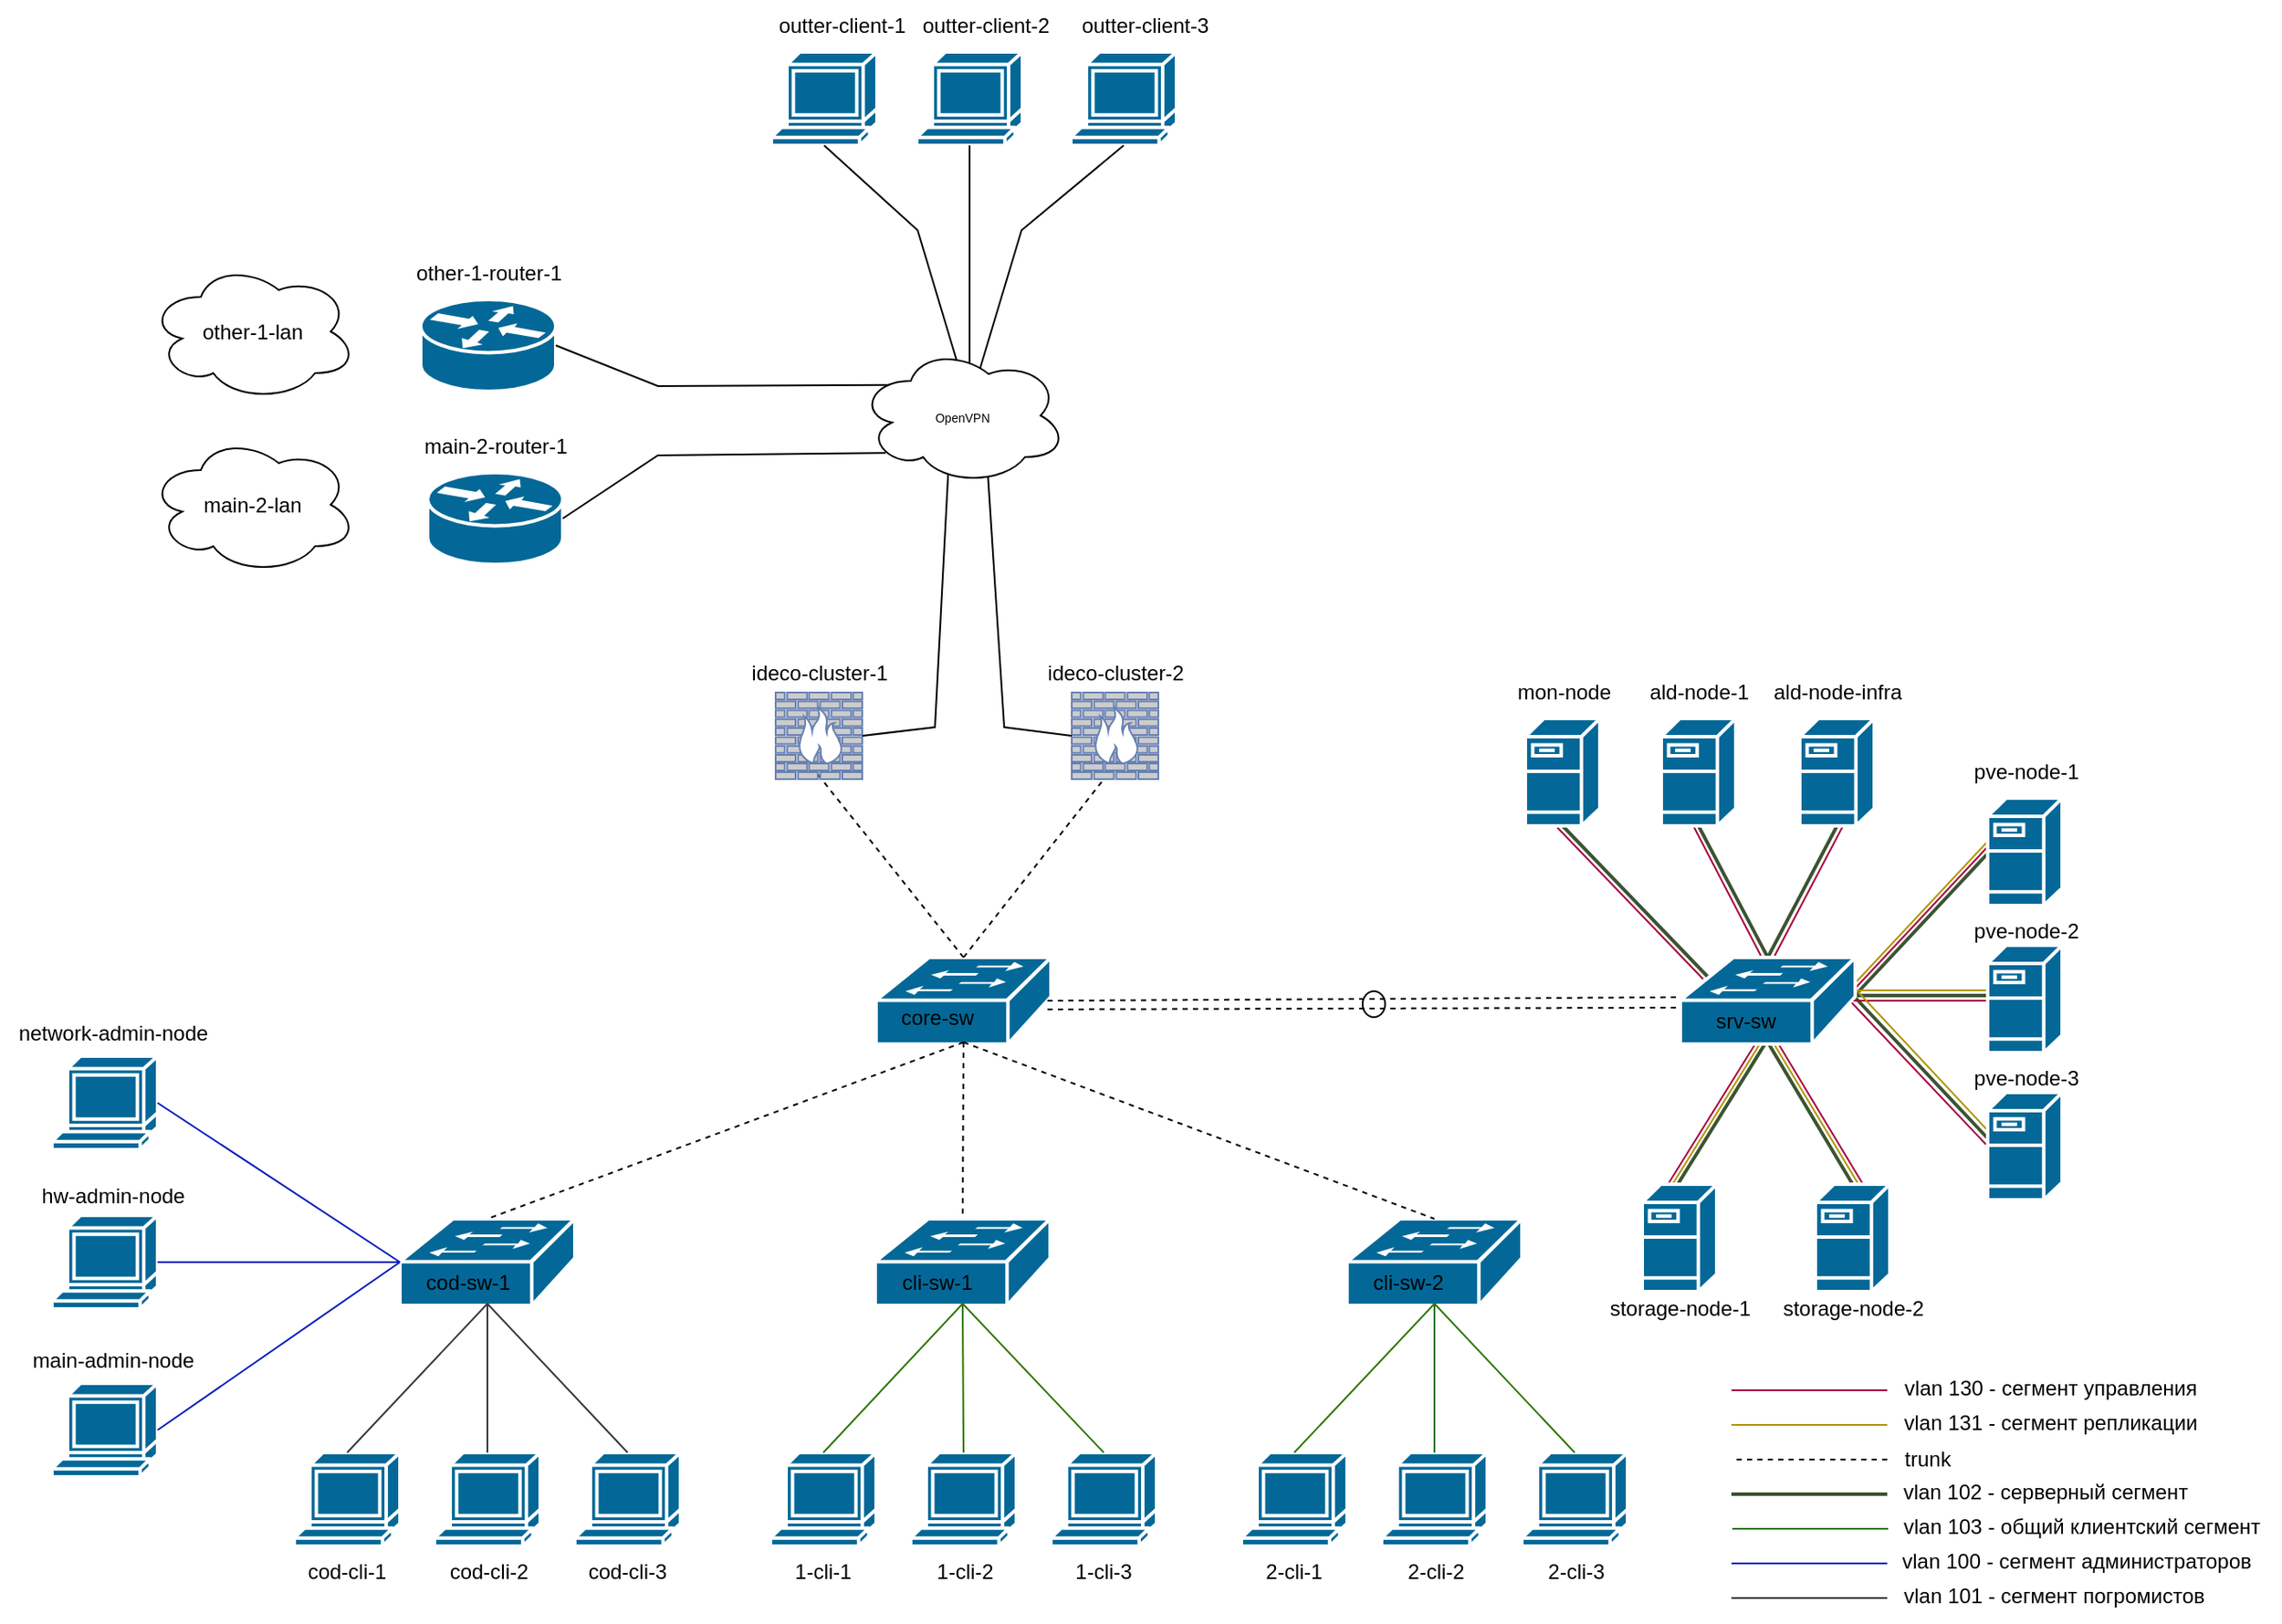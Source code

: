 <mxfile version="24.0.4" type="device">
  <diagram name="Страница — 1" id="Vp5nl0iZiVfFydLQLRMC">
    <mxGraphModel dx="2683" dy="1166" grid="1" gridSize="10" guides="1" tooltips="1" connect="1" arrows="1" fold="1" page="1" pageScale="1" pageWidth="827" pageHeight="1169" math="0" shadow="0">
      <root>
        <mxCell id="0" />
        <mxCell id="1" parent="0" />
        <mxCell id="9QaCa96sRWtHc6JSc8Kn-50" value="" style="endArrow=none;html=1;rounded=0;entryX=0.5;entryY=1;entryDx=0;entryDy=0;entryPerimeter=0;exitX=0.16;exitY=0.23;exitDx=0;exitDy=0;exitPerimeter=0;fillColor=#d80073;strokeColor=#A50040;" edge="1" parent="1">
          <mxGeometry width="50" height="50" relative="1" as="geometry">
            <mxPoint x="753.66" y="1025.5" as="sourcePoint" />
            <mxPoint x="669.5" y="938.0" as="targetPoint" />
          </mxGeometry>
        </mxCell>
        <mxCell id="9QaCa96sRWtHc6JSc8Kn-49" value="" style="endArrow=none;html=1;rounded=0;exitX=0.5;exitY=1;exitDx=0;exitDy=0;exitPerimeter=0;fillColor=#6d8764;strokeColor=#3A5431;strokeWidth=2;entryX=0.16;entryY=0.23;entryDx=0;entryDy=0;entryPerimeter=0;" edge="1" parent="1" source="9QaCa96sRWtHc6JSc8Kn-48" target="muuk2Ey48-B4BVq4eK8P-11">
          <mxGeometry width="50" height="50" relative="1" as="geometry">
            <mxPoint x="700.5" y="950.0" as="sourcePoint" />
            <mxPoint x="740" y="990" as="targetPoint" />
            <Array as="points" />
          </mxGeometry>
        </mxCell>
        <mxCell id="9QaCa96sRWtHc6JSc8Kn-5" value="" style="endArrow=none;html=1;rounded=0;exitX=0;exitY=0.5;exitDx=0;exitDy=0;exitPerimeter=0;fillColor=#e3c800;strokeColor=#B09500;entryX=0.98;entryY=0.5;entryDx=0;entryDy=0;entryPerimeter=0;" edge="1" parent="1">
          <mxGeometry width="50" height="50" relative="1" as="geometry">
            <mxPoint x="918" y="946" as="sourcePoint" />
            <mxPoint x="838.48" y="1031" as="targetPoint" />
          </mxGeometry>
        </mxCell>
        <mxCell id="muuk2Ey48-B4BVq4eK8P-83" value="" style="endArrow=none;html=1;rounded=0;entryX=0.5;entryY=0.98;entryDx=0;entryDy=0;entryPerimeter=0;exitX=0.5;exitY=0;exitDx=0;exitDy=0;exitPerimeter=0;fillColor=#e3c800;strokeColor=#B09500;" parent="1" edge="1">
          <mxGeometry width="50" height="50" relative="1" as="geometry">
            <mxPoint x="736" y="1144" as="sourcePoint" />
            <mxPoint x="787" y="1062" as="targetPoint" />
          </mxGeometry>
        </mxCell>
        <mxCell id="hAfyrsxasU9BH3moIb1E-1" value="" style="endArrow=none;html=1;rounded=0;entryX=0.5;entryY=0.98;entryDx=0;entryDy=0;entryPerimeter=0;exitX=0.5;exitY=0;exitDx=0;exitDy=0;exitPerimeter=0;fillColor=#d80073;strokeColor=#A50040;" parent="1" edge="1">
          <mxGeometry width="50" height="50" relative="1" as="geometry">
            <mxPoint x="734" y="1143" as="sourcePoint" />
            <mxPoint x="785" y="1061" as="targetPoint" />
          </mxGeometry>
        </mxCell>
        <mxCell id="hAfyrsxasU9BH3moIb1E-2" value="" style="endArrow=none;html=1;rounded=0;entryX=0.5;entryY=0.98;entryDx=0;entryDy=0;entryPerimeter=0;exitX=0.5;exitY=0;exitDx=0;exitDy=0;exitPerimeter=0;fillColor=#e3c800;strokeColor=#B09500;" parent="1" edge="1">
          <mxGeometry width="50" height="50" relative="1" as="geometry">
            <mxPoint x="844" y="1145" as="sourcePoint" />
            <mxPoint x="794" y="1062" as="targetPoint" />
          </mxGeometry>
        </mxCell>
        <mxCell id="hAfyrsxasU9BH3moIb1E-3" value="" style="endArrow=none;html=1;rounded=0;entryX=0.5;entryY=0.98;entryDx=0;entryDy=0;entryPerimeter=0;exitX=0.5;exitY=0;exitDx=0;exitDy=0;exitPerimeter=0;fillColor=#d80073;strokeColor=#A50040;" parent="1" edge="1">
          <mxGeometry width="50" height="50" relative="1" as="geometry">
            <mxPoint x="846" y="1144" as="sourcePoint" />
            <mxPoint x="796" y="1061" as="targetPoint" />
          </mxGeometry>
        </mxCell>
        <mxCell id="9QaCa96sRWtHc6JSc8Kn-2" value="" style="endArrow=none;html=1;rounded=0;entryX=0.5;entryY=0.98;entryDx=0;entryDy=0;entryPerimeter=0;exitX=0.5;exitY=0;exitDx=0;exitDy=0;exitPerimeter=0;fillColor=#6d8764;strokeColor=#3A5431;strokeWidth=2;" edge="1" parent="1" source="muuk2Ey48-B4BVq4eK8P-19" target="muuk2Ey48-B4BVq4eK8P-11">
          <mxGeometry width="50" height="50" relative="1" as="geometry">
            <mxPoint x="854" y="1165.5" as="sourcePoint" />
            <mxPoint x="773.98" y="1080.5" as="targetPoint" />
          </mxGeometry>
        </mxCell>
        <mxCell id="9QaCa96sRWtHc6JSc8Kn-1" value="" style="endArrow=none;html=1;rounded=0;entryX=0.5;entryY=0;entryDx=0;entryDy=0;entryPerimeter=0;fillColor=#6d8764;strokeColor=#3A5431;strokeWidth=2;exitX=0.5;exitY=0.98;exitDx=0;exitDy=0;exitPerimeter=0;" edge="1" parent="1">
          <mxGeometry width="50" height="50" relative="1" as="geometry">
            <mxPoint x="790" y="1062" as="sourcePoint" />
            <mxPoint x="739" y="1144" as="targetPoint" />
          </mxGeometry>
        </mxCell>
        <mxCell id="hAfyrsxasU9BH3moIb1E-39" value="" style="ellipse;whiteSpace=wrap;html=1;" parent="1" vertex="1">
          <mxGeometry x="557" y="1032.5" width="13" height="15" as="geometry" />
        </mxCell>
        <mxCell id="muuk2Ey48-B4BVq4eK8P-5" value="" style="shape=mxgraph.cisco.switches.workgroup_switch;sketch=0;html=1;pointerEvents=1;dashed=0;fillColor=#036897;strokeColor=#ffffff;strokeWidth=2;verticalLabelPosition=bottom;verticalAlign=top;align=center;outlineConnect=0;" parent="1" vertex="1">
          <mxGeometry x="548" y="1164" width="101" height="50" as="geometry" />
        </mxCell>
        <mxCell id="muuk2Ey48-B4BVq4eK8P-16" value="pve-node-1" style="text;html=1;align=center;verticalAlign=middle;resizable=0;points=[];autosize=1;strokeColor=none;fillColor=none;" parent="1" vertex="1">
          <mxGeometry x="899.5" y="891" width="80" height="30" as="geometry" />
        </mxCell>
        <mxCell id="muuk2Ey48-B4BVq4eK8P-17" value="pve-node-2" style="text;html=1;align=center;verticalAlign=middle;resizable=0;points=[];autosize=1;strokeColor=none;fillColor=none;" parent="1" vertex="1">
          <mxGeometry x="899.5" y="983" width="80" height="30" as="geometry" />
        </mxCell>
        <mxCell id="muuk2Ey48-B4BVq4eK8P-18" value="pve-node-3" style="text;html=1;align=center;verticalAlign=middle;resizable=0;points=[];autosize=1;strokeColor=none;fillColor=none;" parent="1" vertex="1">
          <mxGeometry x="899.5" y="1068" width="80" height="30" as="geometry" />
        </mxCell>
        <mxCell id="muuk2Ey48-B4BVq4eK8P-19" value="" style="shape=mxgraph.cisco.servers.fileserver;sketch=0;html=1;pointerEvents=1;dashed=0;fillColor=#036897;strokeColor=#ffffff;strokeWidth=2;verticalLabelPosition=bottom;verticalAlign=top;align=center;outlineConnect=0;" parent="1" vertex="1">
          <mxGeometry x="818.5" y="1144" width="43" height="62" as="geometry" />
        </mxCell>
        <mxCell id="muuk2Ey48-B4BVq4eK8P-20" value="storage-node-2" style="text;html=1;align=center;verticalAlign=middle;resizable=0;points=[];autosize=1;strokeColor=none;fillColor=none;" parent="1" vertex="1">
          <mxGeometry x="790" y="1201" width="100" height="30" as="geometry" />
        </mxCell>
        <mxCell id="muuk2Ey48-B4BVq4eK8P-21" value="" style="shape=mxgraph.cisco.servers.fileserver;sketch=0;html=1;pointerEvents=1;dashed=0;fillColor=#036897;strokeColor=#ffffff;strokeWidth=2;verticalLabelPosition=bottom;verticalAlign=top;align=center;outlineConnect=0;" parent="1" vertex="1">
          <mxGeometry x="718.5" y="1144" width="43" height="62" as="geometry" />
        </mxCell>
        <mxCell id="muuk2Ey48-B4BVq4eK8P-22" value="storage-node-1" style="text;html=1;align=center;verticalAlign=middle;resizable=0;points=[];autosize=1;strokeColor=none;fillColor=none;" parent="1" vertex="1">
          <mxGeometry x="690" y="1201" width="100" height="30" as="geometry" />
        </mxCell>
        <mxCell id="muuk2Ey48-B4BVq4eK8P-23" value="" style="shape=mxgraph.cisco.computers_and_peripherals.terminal;sketch=0;html=1;pointerEvents=1;dashed=0;fillColor=#036897;strokeColor=#ffffff;strokeWidth=2;verticalLabelPosition=bottom;verticalAlign=top;align=center;outlineConnect=0;" parent="1" vertex="1">
          <mxGeometry x="487" y="1299" width="61" height="54" as="geometry" />
        </mxCell>
        <mxCell id="muuk2Ey48-B4BVq4eK8P-24" value="" style="shape=mxgraph.cisco.computers_and_peripherals.terminal;sketch=0;html=1;pointerEvents=1;dashed=0;fillColor=#036897;strokeColor=#ffffff;strokeWidth=2;verticalLabelPosition=bottom;verticalAlign=top;align=center;outlineConnect=0;" parent="1" vertex="1">
          <mxGeometry x="568" y="1299" width="61" height="54" as="geometry" />
        </mxCell>
        <mxCell id="muuk2Ey48-B4BVq4eK8P-25" value="" style="shape=mxgraph.cisco.computers_and_peripherals.terminal;sketch=0;html=1;pointerEvents=1;dashed=0;fillColor=#036897;strokeColor=#ffffff;strokeWidth=2;verticalLabelPosition=bottom;verticalAlign=top;align=center;outlineConnect=0;" parent="1" vertex="1">
          <mxGeometry x="649" y="1299" width="61" height="54" as="geometry" />
        </mxCell>
        <mxCell id="muuk2Ey48-B4BVq4eK8P-29" value="" style="shape=mxgraph.cisco.switches.workgroup_switch;sketch=0;html=1;pointerEvents=1;dashed=0;fillColor=#036897;strokeColor=#ffffff;strokeWidth=2;verticalLabelPosition=bottom;verticalAlign=top;align=center;outlineConnect=0;" parent="1" vertex="1">
          <mxGeometry x="275.5" y="1164" width="101" height="50" as="geometry" />
        </mxCell>
        <mxCell id="muuk2Ey48-B4BVq4eK8P-30" value="" style="shape=mxgraph.cisco.computers_and_peripherals.terminal;sketch=0;html=1;pointerEvents=1;dashed=0;fillColor=#036897;strokeColor=#ffffff;strokeWidth=2;verticalLabelPosition=bottom;verticalAlign=top;align=center;outlineConnect=0;" parent="1" vertex="1">
          <mxGeometry x="215" y="1299" width="61" height="54" as="geometry" />
        </mxCell>
        <mxCell id="muuk2Ey48-B4BVq4eK8P-31" value="" style="shape=mxgraph.cisco.computers_and_peripherals.terminal;sketch=0;html=1;pointerEvents=1;dashed=0;fillColor=#036897;strokeColor=#ffffff;strokeWidth=2;verticalLabelPosition=bottom;verticalAlign=top;align=center;outlineConnect=0;" parent="1" vertex="1">
          <mxGeometry x="296" y="1299" width="61" height="54" as="geometry" />
        </mxCell>
        <mxCell id="muuk2Ey48-B4BVq4eK8P-32" value="" style="shape=mxgraph.cisco.computers_and_peripherals.terminal;sketch=0;html=1;pointerEvents=1;dashed=0;fillColor=#036897;strokeColor=#ffffff;strokeWidth=2;verticalLabelPosition=bottom;verticalAlign=top;align=center;outlineConnect=0;" parent="1" vertex="1">
          <mxGeometry x="377" y="1299" width="61" height="54" as="geometry" />
        </mxCell>
        <mxCell id="muuk2Ey48-B4BVq4eK8P-33" value="2-cli-3" style="text;html=1;align=center;verticalAlign=middle;resizable=0;points=[];autosize=1;strokeColor=none;fillColor=none;" parent="1" vertex="1">
          <mxGeometry x="650" y="1353" width="60" height="30" as="geometry" />
        </mxCell>
        <mxCell id="muuk2Ey48-B4BVq4eK8P-34" value="1-cli-3" style="text;html=1;align=center;verticalAlign=middle;resizable=0;points=[];autosize=1;strokeColor=none;fillColor=none;" parent="1" vertex="1">
          <mxGeometry x="377" y="1353" width="60" height="30" as="geometry" />
        </mxCell>
        <mxCell id="muuk2Ey48-B4BVq4eK8P-35" value="2-cli-1" style="text;html=1;align=center;verticalAlign=middle;resizable=0;points=[];autosize=1;strokeColor=none;fillColor=none;" parent="1" vertex="1">
          <mxGeometry x="487" y="1353" width="60" height="30" as="geometry" />
        </mxCell>
        <mxCell id="muuk2Ey48-B4BVq4eK8P-36" value="2-cli-2" style="text;html=1;align=center;verticalAlign=middle;resizable=0;points=[];autosize=1;strokeColor=none;fillColor=none;" parent="1" vertex="1">
          <mxGeometry x="568.5" y="1353" width="60" height="30" as="geometry" />
        </mxCell>
        <mxCell id="muuk2Ey48-B4BVq4eK8P-37" value="1-cli-1" style="text;html=1;align=center;verticalAlign=middle;resizable=0;points=[];autosize=1;strokeColor=none;fillColor=none;" parent="1" vertex="1">
          <mxGeometry x="215" y="1353" width="60" height="30" as="geometry" />
        </mxCell>
        <mxCell id="muuk2Ey48-B4BVq4eK8P-38" value="1-cli-2" style="text;html=1;align=center;verticalAlign=middle;resizable=0;points=[];autosize=1;strokeColor=none;fillColor=none;" parent="1" vertex="1">
          <mxGeometry x="297" y="1353" width="60" height="30" as="geometry" />
        </mxCell>
        <mxCell id="muuk2Ey48-B4BVq4eK8P-42" value="" style="shape=mxgraph.cisco.switches.workgroup_switch;sketch=0;html=1;pointerEvents=1;dashed=0;fillColor=#036897;strokeColor=#ffffff;strokeWidth=2;verticalLabelPosition=bottom;verticalAlign=top;align=center;outlineConnect=0;" parent="1" vertex="1">
          <mxGeometry x="1" y="1164" width="101" height="50" as="geometry" />
        </mxCell>
        <mxCell id="muuk2Ey48-B4BVq4eK8P-43" value="" style="shape=mxgraph.cisco.computers_and_peripherals.terminal;sketch=0;html=1;pointerEvents=1;dashed=0;fillColor=#036897;strokeColor=#ffffff;strokeWidth=2;verticalLabelPosition=bottom;verticalAlign=top;align=center;outlineConnect=0;" parent="1" vertex="1">
          <mxGeometry x="-60" y="1299" width="61" height="54" as="geometry" />
        </mxCell>
        <mxCell id="muuk2Ey48-B4BVq4eK8P-44" value="" style="shape=mxgraph.cisco.computers_and_peripherals.terminal;sketch=0;html=1;pointerEvents=1;dashed=0;fillColor=#036897;strokeColor=#ffffff;strokeWidth=2;verticalLabelPosition=bottom;verticalAlign=top;align=center;outlineConnect=0;" parent="1" vertex="1">
          <mxGeometry x="21" y="1299" width="61" height="54" as="geometry" />
        </mxCell>
        <mxCell id="muuk2Ey48-B4BVq4eK8P-45" value="" style="shape=mxgraph.cisco.computers_and_peripherals.terminal;sketch=0;html=1;pointerEvents=1;dashed=0;fillColor=#036897;strokeColor=#ffffff;strokeWidth=2;verticalLabelPosition=bottom;verticalAlign=top;align=center;outlineConnect=0;" parent="1" vertex="1">
          <mxGeometry x="102" y="1299" width="61" height="54" as="geometry" />
        </mxCell>
        <mxCell id="muuk2Ey48-B4BVq4eK8P-46" value="cod-cli-3" style="text;html=1;align=center;verticalAlign=middle;resizable=0;points=[];autosize=1;strokeColor=none;fillColor=none;" parent="1" vertex="1">
          <mxGeometry x="97" y="1353" width="70" height="30" as="geometry" />
        </mxCell>
        <mxCell id="muuk2Ey48-B4BVq4eK8P-47" value="cod-cli-1" style="text;html=1;align=center;verticalAlign=middle;resizable=0;points=[];autosize=1;strokeColor=none;fillColor=none;" parent="1" vertex="1">
          <mxGeometry x="-65" y="1353" width="70" height="30" as="geometry" />
        </mxCell>
        <mxCell id="muuk2Ey48-B4BVq4eK8P-48" value="cod-cli-2" style="text;html=1;align=center;verticalAlign=middle;resizable=0;points=[];autosize=1;strokeColor=none;fillColor=none;" parent="1" vertex="1">
          <mxGeometry x="17" y="1353" width="70" height="30" as="geometry" />
        </mxCell>
        <mxCell id="muuk2Ey48-B4BVq4eK8P-49" value="" style="shape=mxgraph.cisco.computers_and_peripherals.terminal;sketch=0;html=1;pointerEvents=1;dashed=0;fillColor=#036897;strokeColor=#ffffff;strokeWidth=2;verticalLabelPosition=bottom;verticalAlign=top;align=center;outlineConnect=0;" parent="1" vertex="1">
          <mxGeometry x="-200" y="1070" width="61" height="54" as="geometry" />
        </mxCell>
        <mxCell id="muuk2Ey48-B4BVq4eK8P-50" value="network-admin-node" style="text;html=1;align=center;verticalAlign=middle;resizable=0;points=[];autosize=1;strokeColor=none;fillColor=none;" parent="1" vertex="1">
          <mxGeometry x="-230" y="1042" width="130" height="30" as="geometry" />
        </mxCell>
        <mxCell id="muuk2Ey48-B4BVq4eK8P-55" value="ald-node-1" style="text;html=1;align=center;verticalAlign=middle;resizable=0;points=[];autosize=1;strokeColor=none;fillColor=none;" parent="1" vertex="1">
          <mxGeometry x="711" y="845" width="80" height="30" as="geometry" />
        </mxCell>
        <mxCell id="muuk2Ey48-B4BVq4eK8P-56" value="ald-node-infra" style="text;html=1;align=center;verticalAlign=middle;resizable=0;points=[];autosize=1;strokeColor=none;fillColor=none;" parent="1" vertex="1">
          <mxGeometry x="781" y="845" width="100" height="30" as="geometry" />
        </mxCell>
        <mxCell id="muuk2Ey48-B4BVq4eK8P-59" value="" style="shape=mxgraph.cisco.switches.workgroup_switch;sketch=0;html=1;pointerEvents=1;dashed=0;fillColor=#036897;strokeColor=#ffffff;strokeWidth=2;verticalLabelPosition=bottom;verticalAlign=top;align=center;outlineConnect=0;" parent="1" vertex="1">
          <mxGeometry x="276" y="1013" width="101" height="50" as="geometry" />
        </mxCell>
        <mxCell id="muuk2Ey48-B4BVq4eK8P-66" value="cod-sw-1" style="text;html=1;align=center;verticalAlign=middle;resizable=0;points=[];autosize=1;strokeColor=none;fillColor=none;" parent="1" vertex="1">
          <mxGeometry x="5" y="1186" width="70" height="30" as="geometry" />
        </mxCell>
        <mxCell id="muuk2Ey48-B4BVq4eK8P-67" value="cli-sw-1" style="text;html=1;align=center;verticalAlign=middle;resizable=0;points=[];autosize=1;strokeColor=none;fillColor=none;" parent="1" vertex="1">
          <mxGeometry x="280.5" y="1186" width="60" height="30" as="geometry" />
        </mxCell>
        <mxCell id="muuk2Ey48-B4BVq4eK8P-68" value="cli-sw-2" style="text;html=1;align=center;verticalAlign=middle;resizable=0;points=[];autosize=1;strokeColor=none;fillColor=none;" parent="1" vertex="1">
          <mxGeometry x="553" y="1186" width="60" height="30" as="geometry" />
        </mxCell>
        <mxCell id="muuk2Ey48-B4BVq4eK8P-69" value="core-sw" style="text;html=1;align=center;verticalAlign=middle;resizable=0;points=[];autosize=1;strokeColor=none;fillColor=none;" parent="1" vertex="1">
          <mxGeometry x="276" y="1033" width="70" height="30" as="geometry" />
        </mxCell>
        <mxCell id="muuk2Ey48-B4BVq4eK8P-70" value="srv-sw" style="text;html=1;align=center;verticalAlign=middle;resizable=0;points=[];autosize=1;strokeColor=none;fillColor=none;" parent="1" vertex="1">
          <mxGeometry x="744.5" y="1033" width="60" height="30" as="geometry" />
        </mxCell>
        <mxCell id="muuk2Ey48-B4BVq4eK8P-71" value="" style="shape=mxgraph.cisco.computers_and_peripherals.terminal;sketch=0;html=1;pointerEvents=1;dashed=0;fillColor=#036897;strokeColor=#ffffff;strokeWidth=2;verticalLabelPosition=bottom;verticalAlign=top;align=center;outlineConnect=0;" parent="1" vertex="1">
          <mxGeometry x="-200" y="1162" width="61" height="54" as="geometry" />
        </mxCell>
        <mxCell id="muuk2Ey48-B4BVq4eK8P-72" value="hw-admin-node" style="text;html=1;align=center;verticalAlign=middle;resizable=0;points=[];autosize=1;strokeColor=none;fillColor=none;" parent="1" vertex="1">
          <mxGeometry x="-220" y="1135.5" width="110" height="30" as="geometry" />
        </mxCell>
        <mxCell id="muuk2Ey48-B4BVq4eK8P-73" value="" style="shape=mxgraph.cisco.computers_and_peripherals.terminal;sketch=0;html=1;pointerEvents=1;dashed=0;fillColor=#036897;strokeColor=#ffffff;strokeWidth=2;verticalLabelPosition=bottom;verticalAlign=top;align=center;outlineConnect=0;" parent="1" vertex="1">
          <mxGeometry x="-200" y="1259" width="61" height="54" as="geometry" />
        </mxCell>
        <mxCell id="muuk2Ey48-B4BVq4eK8P-74" value="main-admin-node" style="text;html=1;align=center;verticalAlign=middle;resizable=0;points=[];autosize=1;strokeColor=none;fillColor=none;" parent="1" vertex="1">
          <mxGeometry x="-225" y="1231" width="120" height="30" as="geometry" />
        </mxCell>
        <mxCell id="hAfyrsxasU9BH3moIb1E-4" value="" style="endArrow=none;html=1;rounded=0;fillColor=#d80073;strokeColor=#A50040;" parent="1" edge="1">
          <mxGeometry width="50" height="50" relative="1" as="geometry">
            <mxPoint x="860" y="1263" as="sourcePoint" />
            <mxPoint x="770" y="1263" as="targetPoint" />
          </mxGeometry>
        </mxCell>
        <mxCell id="hAfyrsxasU9BH3moIb1E-5" value="vlan 131 - сегмент репликации" style="text;html=1;align=center;verticalAlign=middle;resizable=0;points=[];autosize=1;strokeColor=none;fillColor=none;" parent="1" vertex="1">
          <mxGeometry x="858.5" y="1267" width="190" height="30" as="geometry" />
        </mxCell>
        <mxCell id="hAfyrsxasU9BH3moIb1E-6" value="" style="endArrow=none;html=1;rounded=0;fillColor=#e3c800;strokeColor=#B09500;" parent="1" edge="1">
          <mxGeometry width="50" height="50" relative="1" as="geometry">
            <mxPoint x="860" y="1283" as="sourcePoint" />
            <mxPoint x="770" y="1283" as="targetPoint" />
          </mxGeometry>
        </mxCell>
        <mxCell id="hAfyrsxasU9BH3moIb1E-7" value="vlan 130 - сегмент управления" style="text;html=1;align=center;verticalAlign=middle;resizable=0;points=[];autosize=1;strokeColor=none;fillColor=none;" parent="1" vertex="1">
          <mxGeometry x="858.5" y="1247" width="190" height="30" as="geometry" />
        </mxCell>
        <mxCell id="hAfyrsxasU9BH3moIb1E-9" value="" style="endArrow=none;dashed=1;html=1;rounded=0;" parent="1" edge="1">
          <mxGeometry width="50" height="50" relative="1" as="geometry">
            <mxPoint x="860" y="1303" as="sourcePoint" />
            <mxPoint x="770" y="1303" as="targetPoint" />
          </mxGeometry>
        </mxCell>
        <mxCell id="hAfyrsxasU9BH3moIb1E-10" value="trunk" style="text;html=1;align=center;verticalAlign=middle;resizable=0;points=[];autosize=1;strokeColor=none;fillColor=none;" parent="1" vertex="1">
          <mxGeometry x="857.5" y="1288" width="50" height="30" as="geometry" />
        </mxCell>
        <mxCell id="hAfyrsxasU9BH3moIb1E-11" value="" style="endArrow=none;html=1;rounded=0;entryX=0.98;entryY=0.5;entryDx=0;entryDy=0;entryPerimeter=0;exitX=0;exitY=0.5;exitDx=0;exitDy=0;exitPerimeter=0;fillColor=#6d8764;strokeColor=#3A5431;strokeWidth=2;" parent="1" edge="1">
          <mxGeometry width="50" height="50" relative="1" as="geometry">
            <mxPoint x="918.5" y="1118" as="sourcePoint" />
            <mxPoint x="838.48" y="1033" as="targetPoint" />
          </mxGeometry>
        </mxCell>
        <mxCell id="hAfyrsxasU9BH3moIb1E-12" value="" style="endArrow=none;html=1;rounded=0;entryX=0.98;entryY=0.5;entryDx=0;entryDy=0;entryPerimeter=0;exitX=0;exitY=0.5;exitDx=0;exitDy=0;exitPerimeter=0;fillColor=#6d8764;strokeColor=#3A5431;strokeWidth=2;" parent="1" edge="1">
          <mxGeometry width="50" height="50" relative="1" as="geometry">
            <mxPoint x="918" y="953" as="sourcePoint" />
            <mxPoint x="838.48" y="1038" as="targetPoint" />
          </mxGeometry>
        </mxCell>
        <mxCell id="hAfyrsxasU9BH3moIb1E-13" value="" style="endArrow=none;html=1;rounded=0;entryX=0.98;entryY=0.5;entryDx=0;entryDy=0;entryPerimeter=0;exitX=0;exitY=0.5;exitDx=0;exitDy=0;exitPerimeter=0;fillColor=#6d8764;strokeColor=#3A5431;strokeWidth=2;" parent="1" edge="1">
          <mxGeometry width="50" height="50" relative="1" as="geometry">
            <mxPoint x="918" y="1035" as="sourcePoint" />
            <mxPoint x="838.48" y="1035" as="targetPoint" />
          </mxGeometry>
        </mxCell>
        <mxCell id="hAfyrsxasU9BH3moIb1E-15" value="" style="endArrow=none;html=1;rounded=0;entryX=0.5;entryY=0;entryDx=0;entryDy=0;entryPerimeter=0;exitX=0.5;exitY=1;exitDx=0;exitDy=0;exitPerimeter=0;fillColor=#6d8764;strokeColor=#3A5431;strokeWidth=2;" parent="1" source="muuk2Ey48-B4BVq4eK8P-53" target="muuk2Ey48-B4BVq4eK8P-11" edge="1">
          <mxGeometry width="50" height="50" relative="1" as="geometry">
            <mxPoint x="841" y="947" as="sourcePoint" />
            <mxPoint x="800" y="1022" as="targetPoint" />
            <Array as="points" />
          </mxGeometry>
        </mxCell>
        <mxCell id="hAfyrsxasU9BH3moIb1E-16" value="" style="endArrow=none;html=1;rounded=0;entryX=0.5;entryY=0;entryDx=0;entryDy=0;entryPerimeter=0;fillColor=#6d8764;strokeColor=#3A5431;strokeWidth=2;exitX=0.5;exitY=1;exitDx=0;exitDy=0;exitPerimeter=0;" parent="1" source="muuk2Ey48-B4BVq4eK8P-52" target="muuk2Ey48-B4BVq4eK8P-11" edge="1">
          <mxGeometry width="50" height="50" relative="1" as="geometry">
            <mxPoint x="820" y="943" as="sourcePoint" />
            <mxPoint x="800" y="1022" as="targetPoint" />
            <Array as="points" />
          </mxGeometry>
        </mxCell>
        <mxCell id="hAfyrsxasU9BH3moIb1E-17" value="" style="endArrow=none;html=1;rounded=0;entryX=0;entryY=0.5;entryDx=0;entryDy=0;entryPerimeter=0;exitX=0.98;exitY=0.5;exitDx=0;exitDy=0;exitPerimeter=0;fillColor=#d80073;strokeColor=#A50040;" parent="1" edge="1">
          <mxGeometry width="50" height="50" relative="1" as="geometry">
            <mxPoint x="839.48" y="1033" as="sourcePoint" />
            <mxPoint x="919.0" y="948" as="targetPoint" />
          </mxGeometry>
        </mxCell>
        <mxCell id="hAfyrsxasU9BH3moIb1E-18" value="" style="endArrow=none;html=1;rounded=0;entryX=0;entryY=0.5;entryDx=0;entryDy=0;entryPerimeter=0;exitX=0.98;exitY=0.5;exitDx=0;exitDy=0;exitPerimeter=0;fillColor=#d80073;strokeColor=#A50040;" parent="1" edge="1">
          <mxGeometry width="50" height="50" relative="1" as="geometry">
            <mxPoint x="838.48" y="1038" as="sourcePoint" />
            <mxPoint x="918" y="1038" as="targetPoint" />
          </mxGeometry>
        </mxCell>
        <mxCell id="hAfyrsxasU9BH3moIb1E-19" value="" style="endArrow=none;html=1;rounded=0;entryX=0;entryY=0.5;entryDx=0;entryDy=0;entryPerimeter=0;exitX=0.98;exitY=0.5;exitDx=0;exitDy=0;exitPerimeter=0;fillColor=#d80073;strokeColor=#A50040;targetPerimeterSpacing=0;endSize=0;startSize=0;" parent="1" edge="1">
          <mxGeometry width="50" height="50" relative="1" as="geometry">
            <mxPoint x="837.48" y="1037" as="sourcePoint" />
            <mxPoint x="917" y="1121" as="targetPoint" />
          </mxGeometry>
        </mxCell>
        <mxCell id="hAfyrsxasU9BH3moIb1E-20" value="" style="endArrow=none;html=1;rounded=0;entryX=0.5;entryY=1;entryDx=0;entryDy=0;entryPerimeter=0;exitX=0.5;exitY=0;exitDx=0;exitDy=0;exitPerimeter=0;fillColor=#d80073;strokeColor=#A50040;" parent="1" edge="1">
          <mxGeometry width="50" height="50" relative="1" as="geometry">
            <mxPoint x="795.0" y="1012" as="sourcePoint" />
            <mxPoint x="835" y="936.0" as="targetPoint" />
          </mxGeometry>
        </mxCell>
        <mxCell id="hAfyrsxasU9BH3moIb1E-21" value="" style="endArrow=none;html=1;rounded=0;entryX=0.5;entryY=1;entryDx=0;entryDy=0;entryPerimeter=0;exitX=0.5;exitY=0;exitDx=0;exitDy=0;exitPerimeter=0;fillColor=#d80073;strokeColor=#A50040;" parent="1" edge="1">
          <mxGeometry width="50" height="50" relative="1" as="geometry">
            <mxPoint x="787" y="1012" as="sourcePoint" />
            <mxPoint x="748" y="937.0" as="targetPoint" />
          </mxGeometry>
        </mxCell>
        <mxCell id="hAfyrsxasU9BH3moIb1E-22" value="" style="endArrow=none;html=1;rounded=0;fillColor=#6d8764;strokeColor=#3A5431;strokeWidth=2;" parent="1" edge="1">
          <mxGeometry width="50" height="50" relative="1" as="geometry">
            <mxPoint x="860" y="1323" as="sourcePoint" />
            <mxPoint x="770" y="1323" as="targetPoint" />
          </mxGeometry>
        </mxCell>
        <mxCell id="hAfyrsxasU9BH3moIb1E-23" value="vlan 102 - серверный сегмент" style="text;html=1;align=center;verticalAlign=middle;resizable=0;points=[];autosize=1;strokeColor=none;fillColor=none;" parent="1" vertex="1">
          <mxGeometry x="856" y="1307" width="190" height="30" as="geometry" />
        </mxCell>
        <mxCell id="hAfyrsxasU9BH3moIb1E-24" value="" style="endArrow=none;html=1;rounded=0;fillColor=#60a917;strokeColor=#2D7600;" parent="1" edge="1">
          <mxGeometry width="50" height="50" relative="1" as="geometry">
            <mxPoint x="860.5" y="1343" as="sourcePoint" />
            <mxPoint x="770.5" y="1343" as="targetPoint" />
          </mxGeometry>
        </mxCell>
        <mxCell id="hAfyrsxasU9BH3moIb1E-25" value="" style="endArrow=none;html=1;rounded=0;fillColor=#0050ef;strokeColor=#001DBC;" parent="1" edge="1">
          <mxGeometry width="50" height="50" relative="1" as="geometry">
            <mxPoint x="860" y="1363" as="sourcePoint" />
            <mxPoint x="770" y="1363" as="targetPoint" />
          </mxGeometry>
        </mxCell>
        <mxCell id="hAfyrsxasU9BH3moIb1E-26" value="" style="endArrow=none;html=1;rounded=0;fillColor=#eeeeee;strokeColor=#36393d;" parent="1" edge="1">
          <mxGeometry width="50" height="50" relative="1" as="geometry">
            <mxPoint x="860" y="1383" as="sourcePoint" />
            <mxPoint x="770" y="1383" as="targetPoint" />
          </mxGeometry>
        </mxCell>
        <mxCell id="hAfyrsxasU9BH3moIb1E-27" value="vlan 103 - общий клиентский сегмент" style="text;html=1;align=center;verticalAlign=middle;resizable=0;points=[];autosize=1;strokeColor=none;fillColor=none;" parent="1" vertex="1">
          <mxGeometry x="857" y="1327" width="230" height="30" as="geometry" />
        </mxCell>
        <mxCell id="hAfyrsxasU9BH3moIb1E-28" value="vlan 100 - сегмент администраторов" style="text;html=1;align=center;verticalAlign=middle;resizable=0;points=[];autosize=1;strokeColor=none;fillColor=none;" parent="1" vertex="1">
          <mxGeometry x="854" y="1347" width="230" height="30" as="geometry" />
        </mxCell>
        <mxCell id="hAfyrsxasU9BH3moIb1E-29" value="vlan 101 - сегмент погромистов" style="text;html=1;align=center;verticalAlign=middle;resizable=0;points=[];autosize=1;strokeColor=none;fillColor=none;" parent="1" vertex="1">
          <mxGeometry x="856" y="1367" width="200" height="30" as="geometry" />
        </mxCell>
        <mxCell id="hAfyrsxasU9BH3moIb1E-30" value="" style="endArrow=none;html=1;rounded=0;fillColor=#60a917;strokeColor=#2D7600;exitX=0.5;exitY=0.98;exitDx=0;exitDy=0;exitPerimeter=0;entryX=0.5;entryY=0;entryDx=0;entryDy=0;entryPerimeter=0;" parent="1" source="muuk2Ey48-B4BVq4eK8P-5" target="muuk2Ey48-B4BVq4eK8P-23" edge="1">
          <mxGeometry width="50" height="50" relative="1" as="geometry">
            <mxPoint x="560" y="1273" as="sourcePoint" />
            <mxPoint x="470" y="1273" as="targetPoint" />
          </mxGeometry>
        </mxCell>
        <mxCell id="hAfyrsxasU9BH3moIb1E-31" value="" style="endArrow=none;html=1;rounded=0;fillColor=#60a917;strokeColor=#2D7600;exitX=0.5;exitY=0.98;exitDx=0;exitDy=0;exitPerimeter=0;entryX=0.5;entryY=0;entryDx=0;entryDy=0;entryPerimeter=0;" parent="1" source="muuk2Ey48-B4BVq4eK8P-5" target="muuk2Ey48-B4BVq4eK8P-24" edge="1">
          <mxGeometry width="50" height="50" relative="1" as="geometry">
            <mxPoint x="609" y="1223" as="sourcePoint" />
            <mxPoint x="528" y="1309" as="targetPoint" />
          </mxGeometry>
        </mxCell>
        <mxCell id="hAfyrsxasU9BH3moIb1E-32" value="" style="endArrow=none;html=1;rounded=0;fillColor=#60a917;strokeColor=#2D7600;exitX=0.5;exitY=0.98;exitDx=0;exitDy=0;exitPerimeter=0;entryX=0.5;entryY=0;entryDx=0;entryDy=0;entryPerimeter=0;" parent="1" source="muuk2Ey48-B4BVq4eK8P-5" target="muuk2Ey48-B4BVq4eK8P-25" edge="1">
          <mxGeometry width="50" height="50" relative="1" as="geometry">
            <mxPoint x="609" y="1223" as="sourcePoint" />
            <mxPoint x="609" y="1309" as="targetPoint" />
          </mxGeometry>
        </mxCell>
        <mxCell id="hAfyrsxasU9BH3moIb1E-33" value="" style="endArrow=none;dashed=1;html=1;rounded=0;exitX=0.5;exitY=0.98;exitDx=0;exitDy=0;exitPerimeter=0;entryX=0.5;entryY=0;entryDx=0;entryDy=0;entryPerimeter=0;" parent="1" source="muuk2Ey48-B4BVq4eK8P-59" target="muuk2Ey48-B4BVq4eK8P-42" edge="1">
          <mxGeometry width="50" height="50" relative="1" as="geometry">
            <mxPoint x="201.5" y="1091" as="sourcePoint" />
            <mxPoint x="111.5" y="1091" as="targetPoint" />
          </mxGeometry>
        </mxCell>
        <mxCell id="hAfyrsxasU9BH3moIb1E-34" value="" style="endArrow=none;dashed=1;html=1;rounded=0;exitX=0.5;exitY=0.98;exitDx=0;exitDy=0;exitPerimeter=0;entryX=0.5;entryY=0;entryDx=0;entryDy=0;entryPerimeter=0;" parent="1" source="muuk2Ey48-B4BVq4eK8P-59" target="muuk2Ey48-B4BVq4eK8P-29" edge="1">
          <mxGeometry width="50" height="50" relative="1" as="geometry">
            <mxPoint x="336" y="1072" as="sourcePoint" />
            <mxPoint x="62" y="1174" as="targetPoint" />
          </mxGeometry>
        </mxCell>
        <mxCell id="hAfyrsxasU9BH3moIb1E-35" value="" style="endArrow=none;dashed=1;html=1;rounded=0;exitX=0.5;exitY=0.98;exitDx=0;exitDy=0;exitPerimeter=0;entryX=0.5;entryY=0;entryDx=0;entryDy=0;entryPerimeter=0;" parent="1" source="muuk2Ey48-B4BVq4eK8P-59" target="muuk2Ey48-B4BVq4eK8P-5" edge="1">
          <mxGeometry width="50" height="50" relative="1" as="geometry">
            <mxPoint x="420" y="1103" as="sourcePoint" />
            <mxPoint x="420" y="1205" as="targetPoint" />
          </mxGeometry>
        </mxCell>
        <mxCell id="hAfyrsxasU9BH3moIb1E-36" value="" style="endArrow=none;dashed=1;html=1;rounded=0;exitX=0.98;exitY=0.5;exitDx=0;exitDy=0;exitPerimeter=0;entryX=0;entryY=0.5;entryDx=0;entryDy=0;entryPerimeter=0;" parent="1" edge="1">
          <mxGeometry width="50" height="50" relative="1" as="geometry">
            <mxPoint x="374.98" y="1043" as="sourcePoint" />
            <mxPoint x="739.5" y="1042" as="targetPoint" />
          </mxGeometry>
        </mxCell>
        <mxCell id="hAfyrsxasU9BH3moIb1E-37" value="" style="endArrow=none;dashed=1;html=1;rounded=0;exitX=0.98;exitY=0.5;exitDx=0;exitDy=0;exitPerimeter=0;entryX=0;entryY=0.5;entryDx=0;entryDy=0;entryPerimeter=0;" parent="1" source="muuk2Ey48-B4BVq4eK8P-59" edge="1">
          <mxGeometry width="50" height="50" relative="1" as="geometry">
            <mxPoint x="461.5" y="1037" as="sourcePoint" />
            <mxPoint x="740.5" y="1036" as="targetPoint" />
          </mxGeometry>
        </mxCell>
        <mxCell id="hAfyrsxasU9BH3moIb1E-41" value="" style="endArrow=none;dashed=1;html=1;rounded=0;exitX=0.5;exitY=0;exitDx=0;exitDy=0;exitPerimeter=0;entryX=0.5;entryY=1;entryDx=0;entryDy=0;entryPerimeter=0;" parent="1" source="muuk2Ey48-B4BVq4eK8P-59" edge="1">
          <mxGeometry width="50" height="50" relative="1" as="geometry">
            <mxPoint x="121.5" y="983" as="sourcePoint" />
            <mxPoint x="411.5" y="905" as="targetPoint" />
          </mxGeometry>
        </mxCell>
        <mxCell id="hAfyrsxasU9BH3moIb1E-42" value="" style="endArrow=none;dashed=1;html=1;rounded=0;exitX=0.5;exitY=0;exitDx=0;exitDy=0;exitPerimeter=0;entryX=0.5;entryY=1;entryDx=0;entryDy=0;entryPerimeter=0;" parent="1" source="muuk2Ey48-B4BVq4eK8P-59" edge="1">
          <mxGeometry width="50" height="50" relative="1" as="geometry">
            <mxPoint x="220" y="1021" as="sourcePoint" />
            <mxPoint x="240.5" y="905" as="targetPoint" />
          </mxGeometry>
        </mxCell>
        <mxCell id="hAfyrsxasU9BH3moIb1E-43" value="" style="endArrow=none;html=1;rounded=0;fillColor=#60a917;strokeColor=#2D7600;exitX=0.5;exitY=0.98;exitDx=0;exitDy=0;exitPerimeter=0;entryX=0.5;entryY=0;entryDx=0;entryDy=0;entryPerimeter=0;" parent="1" source="muuk2Ey48-B4BVq4eK8P-29" target="muuk2Ey48-B4BVq4eK8P-30" edge="1">
          <mxGeometry width="50" height="50" relative="1" as="geometry">
            <mxPoint x="270" y="1253" as="sourcePoint" />
            <mxPoint x="189" y="1339" as="targetPoint" />
          </mxGeometry>
        </mxCell>
        <mxCell id="hAfyrsxasU9BH3moIb1E-44" value="" style="endArrow=none;html=1;rounded=0;fillColor=#60a917;strokeColor=#2D7600;exitX=0.5;exitY=0.98;exitDx=0;exitDy=0;exitPerimeter=0;entryX=0.5;entryY=0;entryDx=0;entryDy=0;entryPerimeter=0;" parent="1" source="muuk2Ey48-B4BVq4eK8P-29" target="muuk2Ey48-B4BVq4eK8P-31" edge="1">
          <mxGeometry width="50" height="50" relative="1" as="geometry">
            <mxPoint x="340" y="1263" as="sourcePoint" />
            <mxPoint x="255" y="1349" as="targetPoint" />
          </mxGeometry>
        </mxCell>
        <mxCell id="hAfyrsxasU9BH3moIb1E-45" value="" style="endArrow=none;html=1;rounded=0;fillColor=#60a917;strokeColor=#2D7600;exitX=0.5;exitY=0.98;exitDx=0;exitDy=0;exitPerimeter=0;entryX=0.5;entryY=0;entryDx=0;entryDy=0;entryPerimeter=0;" parent="1" source="muuk2Ey48-B4BVq4eK8P-29" target="muuk2Ey48-B4BVq4eK8P-32" edge="1">
          <mxGeometry width="50" height="50" relative="1" as="geometry">
            <mxPoint x="370" y="1243" as="sourcePoint" />
            <mxPoint x="370" y="1329" as="targetPoint" />
          </mxGeometry>
        </mxCell>
        <mxCell id="hAfyrsxasU9BH3moIb1E-46" value="" style="endArrow=none;html=1;rounded=0;fillColor=#0050ef;strokeColor=#001DBC;exitX=0;exitY=0.5;exitDx=0;exitDy=0;exitPerimeter=0;entryX=1;entryY=0.5;entryDx=0;entryDy=0;entryPerimeter=0;" parent="1" source="muuk2Ey48-B4BVq4eK8P-42" target="muuk2Ey48-B4BVq4eK8P-49" edge="1">
          <mxGeometry width="50" height="50" relative="1" as="geometry">
            <mxPoint x="-80" y="1123" as="sourcePoint" />
            <mxPoint x="-170" y="1123" as="targetPoint" />
          </mxGeometry>
        </mxCell>
        <mxCell id="hAfyrsxasU9BH3moIb1E-47" value="" style="endArrow=none;html=1;rounded=0;fillColor=#0050ef;strokeColor=#001DBC;exitX=0;exitY=0.5;exitDx=0;exitDy=0;exitPerimeter=0;entryX=1;entryY=0.5;entryDx=0;entryDy=0;entryPerimeter=0;" parent="1" source="muuk2Ey48-B4BVq4eK8P-42" target="muuk2Ey48-B4BVq4eK8P-71" edge="1">
          <mxGeometry width="50" height="50" relative="1" as="geometry">
            <mxPoint x="-100" y="1193" as="sourcePoint" />
            <mxPoint x="-240" y="1101" as="targetPoint" />
          </mxGeometry>
        </mxCell>
        <mxCell id="hAfyrsxasU9BH3moIb1E-48" value="" style="endArrow=none;html=1;rounded=0;fillColor=#0050ef;strokeColor=#001DBC;exitX=0;exitY=0.5;exitDx=0;exitDy=0;exitPerimeter=0;entryX=1;entryY=0.5;entryDx=0;entryDy=0;entryPerimeter=0;" parent="1" source="muuk2Ey48-B4BVq4eK8P-42" target="muuk2Ey48-B4BVq4eK8P-73" edge="1">
          <mxGeometry width="50" height="50" relative="1" as="geometry">
            <mxPoint x="-80" y="1223" as="sourcePoint" />
            <mxPoint x="-220" y="1131" as="targetPoint" />
          </mxGeometry>
        </mxCell>
        <mxCell id="hAfyrsxasU9BH3moIb1E-49" value="" style="endArrow=none;html=1;rounded=0;fillColor=#eeeeee;strokeColor=#36393d;exitX=0.5;exitY=0.98;exitDx=0;exitDy=0;exitPerimeter=0;entryX=0.5;entryY=0;entryDx=0;entryDy=0;entryPerimeter=0;" parent="1" source="muuk2Ey48-B4BVq4eK8P-42" target="muuk2Ey48-B4BVq4eK8P-43" edge="1">
          <mxGeometry width="50" height="50" relative="1" as="geometry">
            <mxPoint x="20" y="1263" as="sourcePoint" />
            <mxPoint x="-70" y="1263" as="targetPoint" />
          </mxGeometry>
        </mxCell>
        <mxCell id="hAfyrsxasU9BH3moIb1E-50" value="" style="endArrow=none;html=1;rounded=0;fillColor=#eeeeee;strokeColor=#36393d;exitX=0.5;exitY=0.98;exitDx=0;exitDy=0;exitPerimeter=0;entryX=0.5;entryY=0;entryDx=0;entryDy=0;entryPerimeter=0;" parent="1" source="muuk2Ey48-B4BVq4eK8P-42" target="muuk2Ey48-B4BVq4eK8P-44" edge="1">
          <mxGeometry width="50" height="50" relative="1" as="geometry">
            <mxPoint x="40" y="1263" as="sourcePoint" />
            <mxPoint x="-50" y="1263" as="targetPoint" />
          </mxGeometry>
        </mxCell>
        <mxCell id="hAfyrsxasU9BH3moIb1E-51" value="" style="endArrow=none;html=1;rounded=0;fillColor=#eeeeee;strokeColor=#36393d;exitX=0.5;exitY=0.98;exitDx=0;exitDy=0;exitPerimeter=0;entryX=0.5;entryY=0;entryDx=0;entryDy=0;entryPerimeter=0;" parent="1" source="muuk2Ey48-B4BVq4eK8P-42" target="muuk2Ey48-B4BVq4eK8P-45" edge="1">
          <mxGeometry width="50" height="50" relative="1" as="geometry">
            <mxPoint x="90" y="1243" as="sourcePoint" />
            <mxPoint y="1243" as="targetPoint" />
          </mxGeometry>
        </mxCell>
        <mxCell id="hAfyrsxasU9BH3moIb1E-87" value="" style="shape=mxgraph.cisco.routers.router;sketch=0;html=1;pointerEvents=1;dashed=0;fillColor=#036897;strokeColor=#ffffff;strokeWidth=2;verticalLabelPosition=bottom;verticalAlign=top;align=center;outlineConnect=0;" parent="1" vertex="1">
          <mxGeometry x="13" y="633" width="78" height="53" as="geometry" />
        </mxCell>
        <mxCell id="hAfyrsxasU9BH3moIb1E-88" value="other-1-router-1" style="text;html=1;align=center;verticalAlign=middle;resizable=0;points=[];autosize=1;strokeColor=none;fillColor=none;" parent="1" vertex="1">
          <mxGeometry x="-3" y="603" width="110" height="30" as="geometry" />
        </mxCell>
        <mxCell id="hAfyrsxasU9BH3moIb1E-90" value="" style="shape=mxgraph.cisco.routers.router;sketch=0;html=1;pointerEvents=1;dashed=0;fillColor=#036897;strokeColor=#ffffff;strokeWidth=2;verticalLabelPosition=bottom;verticalAlign=top;align=center;outlineConnect=0;" parent="1" vertex="1">
          <mxGeometry x="17" y="733" width="78" height="53" as="geometry" />
        </mxCell>
        <mxCell id="hAfyrsxasU9BH3moIb1E-91" value="main-2-router-1" style="text;html=1;align=center;verticalAlign=middle;resizable=0;points=[];autosize=1;strokeColor=none;fillColor=none;" parent="1" vertex="1">
          <mxGeometry x="1" y="703" width="110" height="30" as="geometry" />
        </mxCell>
        <mxCell id="hAfyrsxasU9BH3moIb1E-92" value="other-1-lan" style="ellipse;shape=cloud;whiteSpace=wrap;html=1;" parent="1" vertex="1">
          <mxGeometry x="-144" y="611.5" width="120" height="80" as="geometry" />
        </mxCell>
        <mxCell id="hAfyrsxasU9BH3moIb1E-93" value="main-2-lan" style="ellipse;shape=cloud;whiteSpace=wrap;html=1;" parent="1" vertex="1">
          <mxGeometry x="-144" y="711.5" width="120" height="80" as="geometry" />
        </mxCell>
        <mxCell id="hAfyrsxasU9BH3moIb1E-102" value="" style="endArrow=none;html=1;rounded=0;entryX=0.13;entryY=0.77;entryDx=0;entryDy=0;entryPerimeter=0;exitX=1;exitY=0.5;exitDx=0;exitDy=0;exitPerimeter=0;" parent="1" source="hAfyrsxasU9BH3moIb1E-90" target="hAfyrsxasU9BH3moIb1E-89" edge="1">
          <mxGeometry width="50" height="50" relative="1" as="geometry">
            <mxPoint x="133.5" y="829" as="sourcePoint" />
            <mxPoint x="175.5" y="686" as="targetPoint" />
            <Array as="points">
              <mxPoint x="150" y="723" />
            </Array>
          </mxGeometry>
        </mxCell>
        <mxCell id="hAfyrsxasU9BH3moIb1E-103" value="" style="endArrow=none;html=1;rounded=0;entryX=0.165;entryY=0.28;entryDx=0;entryDy=0;entryPerimeter=0;exitX=1;exitY=0.5;exitDx=0;exitDy=0;exitPerimeter=0;" parent="1" source="hAfyrsxasU9BH3moIb1E-87" target="hAfyrsxasU9BH3moIb1E-89" edge="1">
          <mxGeometry width="50" height="50" relative="1" as="geometry">
            <mxPoint x="130" y="653" as="sourcePoint" />
            <mxPoint x="317" y="615" as="targetPoint" />
            <Array as="points">
              <mxPoint x="150" y="683" />
            </Array>
          </mxGeometry>
        </mxCell>
        <mxCell id="hAfyrsxasU9BH3moIb1E-105" value="" style="shape=mxgraph.cisco.computers_and_peripherals.terminal;sketch=0;html=1;pointerEvents=1;dashed=0;fillColor=#036897;strokeColor=#ffffff;strokeWidth=2;verticalLabelPosition=bottom;verticalAlign=top;align=center;outlineConnect=0;" parent="1" vertex="1">
          <mxGeometry x="215.5" y="490" width="61" height="54" as="geometry" />
        </mxCell>
        <mxCell id="hAfyrsxasU9BH3moIb1E-107" value="outter-client-1" style="text;html=1;align=center;verticalAlign=middle;resizable=0;points=[];autosize=1;strokeColor=none;fillColor=none;" parent="1" vertex="1">
          <mxGeometry x="205.5" y="460" width="100" height="30" as="geometry" />
        </mxCell>
        <mxCell id="hAfyrsxasU9BH3moIb1E-108" value="" style="shape=mxgraph.cisco.computers_and_peripherals.terminal;sketch=0;html=1;pointerEvents=1;dashed=0;fillColor=#036897;strokeColor=#ffffff;strokeWidth=2;verticalLabelPosition=bottom;verticalAlign=top;align=center;outlineConnect=0;" parent="1" vertex="1">
          <mxGeometry x="299.5" y="490" width="61" height="54" as="geometry" />
        </mxCell>
        <mxCell id="hAfyrsxasU9BH3moIb1E-109" value="outter-client-2" style="text;html=1;align=center;verticalAlign=middle;resizable=0;points=[];autosize=1;strokeColor=none;fillColor=none;" parent="1" vertex="1">
          <mxGeometry x="289" y="460" width="100" height="30" as="geometry" />
        </mxCell>
        <mxCell id="hAfyrsxasU9BH3moIb1E-110" value="" style="shape=mxgraph.cisco.computers_and_peripherals.terminal;sketch=0;html=1;pointerEvents=1;dashed=0;fillColor=#036897;strokeColor=#ffffff;strokeWidth=2;verticalLabelPosition=bottom;verticalAlign=top;align=center;outlineConnect=0;" parent="1" vertex="1">
          <mxGeometry x="388.5" y="490" width="61" height="54" as="geometry" />
        </mxCell>
        <mxCell id="hAfyrsxasU9BH3moIb1E-111" value="outter-client-3" style="text;html=1;align=center;verticalAlign=middle;resizable=0;points=[];autosize=1;strokeColor=none;fillColor=none;" parent="1" vertex="1">
          <mxGeometry x="380.5" y="460" width="100" height="30" as="geometry" />
        </mxCell>
        <mxCell id="hAfyrsxasU9BH3moIb1E-112" value="" style="endArrow=none;html=1;rounded=0;entryX=0.533;entryY=0.413;entryDx=0;entryDy=0;entryPerimeter=0;exitX=0.5;exitY=1;exitDx=0;exitDy=0;exitPerimeter=0;" parent="1" source="hAfyrsxasU9BH3moIb1E-105" target="hAfyrsxasU9BH3moIb1E-89" edge="1">
          <mxGeometry width="50" height="50" relative="1" as="geometry">
            <mxPoint x="240" y="573" as="sourcePoint" />
            <mxPoint x="435" y="595" as="targetPoint" />
            <Array as="points">
              <mxPoint x="300" y="593" />
            </Array>
          </mxGeometry>
        </mxCell>
        <mxCell id="hAfyrsxasU9BH3moIb1E-113" value="" style="endArrow=none;html=1;rounded=0;exitX=0.5;exitY=1;exitDx=0;exitDy=0;exitPerimeter=0;" parent="1" source="hAfyrsxasU9BH3moIb1E-108" edge="1">
          <mxGeometry width="50" height="50" relative="1" as="geometry">
            <mxPoint x="340" y="573" as="sourcePoint" />
            <mxPoint x="330" y="693" as="targetPoint" />
            <Array as="points">
              <mxPoint x="330" y="613" />
            </Array>
          </mxGeometry>
        </mxCell>
        <mxCell id="hAfyrsxasU9BH3moIb1E-114" value="" style="endArrow=none;html=1;rounded=0;exitX=0.5;exitY=1;exitDx=0;exitDy=0;exitPerimeter=0;" parent="1" source="hAfyrsxasU9BH3moIb1E-110" edge="1">
          <mxGeometry width="50" height="50" relative="1" as="geometry">
            <mxPoint x="370" y="583" as="sourcePoint" />
            <mxPoint x="330" y="693" as="targetPoint" />
            <Array as="points">
              <mxPoint x="360" y="593" />
            </Array>
          </mxGeometry>
        </mxCell>
        <mxCell id="hAfyrsxasU9BH3moIb1E-89" value="&lt;font style=&quot;font-size: 7px;&quot;&gt;OpenVPN&lt;/font&gt;" style="ellipse;shape=cloud;whiteSpace=wrap;html=1;" parent="1" vertex="1">
          <mxGeometry x="266" y="660" width="120" height="80" as="geometry" />
        </mxCell>
        <mxCell id="9QaCa96sRWtHc6JSc8Kn-3" value="" style="endArrow=none;html=1;rounded=0;exitX=0;exitY=0.5;exitDx=0;exitDy=0;exitPerimeter=0;fillColor=#e3c800;strokeColor=#B09500;entryX=0.98;entryY=0.5;entryDx=0;entryDy=0;entryPerimeter=0;" edge="1" parent="1">
          <mxGeometry width="50" height="50" relative="1" as="geometry">
            <mxPoint x="919" y="1114" as="sourcePoint" />
            <mxPoint x="839.48" y="1029" as="targetPoint" />
          </mxGeometry>
        </mxCell>
        <mxCell id="muuk2Ey48-B4BVq4eK8P-13" value="" style="shape=mxgraph.cisco.servers.fileserver;sketch=0;html=1;pointerEvents=1;dashed=0;fillColor=#036897;strokeColor=#ffffff;strokeWidth=2;verticalLabelPosition=bottom;verticalAlign=top;align=center;outlineConnect=0;" parent="1" vertex="1">
          <mxGeometry x="918" y="1091" width="43" height="62" as="geometry" />
        </mxCell>
        <mxCell id="muuk2Ey48-B4BVq4eK8P-12" value="" style="shape=mxgraph.cisco.servers.fileserver;sketch=0;html=1;pointerEvents=1;dashed=0;fillColor=#036897;strokeColor=#ffffff;strokeWidth=2;verticalLabelPosition=bottom;verticalAlign=top;align=center;outlineConnect=0;" parent="1" vertex="1">
          <mxGeometry x="918" y="1006" width="43" height="62" as="geometry" />
        </mxCell>
        <mxCell id="9QaCa96sRWtHc6JSc8Kn-4" value="" style="endArrow=none;html=1;rounded=0;exitX=0;exitY=0.5;exitDx=0;exitDy=0;exitPerimeter=0;fillColor=#e3c800;strokeColor=#B09500;entryX=0.98;entryY=0.5;entryDx=0;entryDy=0;entryPerimeter=0;" edge="1" parent="1">
          <mxGeometry width="50" height="50" relative="1" as="geometry">
            <mxPoint x="917" y="1031.94" as="sourcePoint" />
            <mxPoint x="837.48" y="1031.94" as="targetPoint" />
          </mxGeometry>
        </mxCell>
        <mxCell id="muuk2Ey48-B4BVq4eK8P-14" value="" style="shape=mxgraph.cisco.servers.fileserver;sketch=0;html=1;pointerEvents=1;dashed=0;fillColor=#036897;strokeColor=#ffffff;strokeWidth=2;verticalLabelPosition=bottom;verticalAlign=top;align=center;outlineConnect=0;" parent="1" vertex="1">
          <mxGeometry x="918" y="921" width="43" height="62" as="geometry" />
        </mxCell>
        <mxCell id="muuk2Ey48-B4BVq4eK8P-11" value="" style="shape=mxgraph.cisco.switches.workgroup_switch;sketch=0;html=1;pointerEvents=1;dashed=0;fillColor=#036897;strokeColor=#ffffff;strokeWidth=2;verticalLabelPosition=bottom;verticalAlign=top;align=center;outlineConnect=0;" parent="1" vertex="1">
          <mxGeometry x="740.5" y="1013" width="101" height="50" as="geometry" />
        </mxCell>
        <mxCell id="muuk2Ey48-B4BVq4eK8P-52" value="" style="shape=mxgraph.cisco.servers.fileserver;sketch=0;html=1;pointerEvents=1;dashed=0;fillColor=#036897;strokeColor=#ffffff;strokeWidth=2;verticalLabelPosition=bottom;verticalAlign=top;align=center;outlineConnect=0;" parent="1" vertex="1">
          <mxGeometry x="809.5" y="875" width="43" height="62" as="geometry" />
        </mxCell>
        <mxCell id="muuk2Ey48-B4BVq4eK8P-53" value="" style="shape=mxgraph.cisco.servers.fileserver;sketch=0;html=1;pointerEvents=1;dashed=0;fillColor=#036897;strokeColor=#ffffff;strokeWidth=2;verticalLabelPosition=bottom;verticalAlign=top;align=center;outlineConnect=0;" parent="1" vertex="1">
          <mxGeometry x="729.5" y="875" width="43" height="62" as="geometry" />
        </mxCell>
        <mxCell id="9QaCa96sRWtHc6JSc8Kn-6" value="" style="fontColor=#0066CC;verticalAlign=top;verticalLabelPosition=bottom;labelPosition=center;align=center;html=1;outlineConnect=0;fillColor=#CCCCCC;strokeColor=#6881B3;gradientColor=none;gradientDirection=north;strokeWidth=2;shape=mxgraph.networks.firewall;" vertex="1" parent="1">
          <mxGeometry x="218" y="860" width="50" height="50" as="geometry" />
        </mxCell>
        <mxCell id="9QaCa96sRWtHc6JSc8Kn-7" value="ideco-cluster&lt;span style=&quot;background-color: initial;&quot;&gt;-1&lt;/span&gt;" style="text;html=1;align=center;verticalAlign=middle;resizable=0;points=[];autosize=1;strokeColor=none;fillColor=none;" vertex="1" parent="1">
          <mxGeometry x="193" y="834" width="100" height="30" as="geometry" />
        </mxCell>
        <mxCell id="9QaCa96sRWtHc6JSc8Kn-10" value="" style="fontColor=#0066CC;verticalAlign=top;verticalLabelPosition=bottom;labelPosition=center;align=center;html=1;outlineConnect=0;fillColor=#CCCCCC;strokeColor=#6881B3;gradientColor=none;gradientDirection=north;strokeWidth=2;shape=mxgraph.networks.firewall;" vertex="1" parent="1">
          <mxGeometry x="389" y="860" width="50" height="50" as="geometry" />
        </mxCell>
        <mxCell id="9QaCa96sRWtHc6JSc8Kn-11" value="ideco-cluster-2" style="text;html=1;align=center;verticalAlign=middle;resizable=0;points=[];autosize=1;strokeColor=none;fillColor=none;" vertex="1" parent="1">
          <mxGeometry x="364" y="834" width="100" height="30" as="geometry" />
        </mxCell>
        <mxCell id="9QaCa96sRWtHc6JSc8Kn-12" value="" style="endArrow=none;html=1;rounded=0;entryX=0.43;entryY=0.924;entryDx=0;entryDy=0;entryPerimeter=0;exitX=1;exitY=0.5;exitDx=0;exitDy=0;exitPerimeter=0;" edge="1" parent="1" source="9QaCa96sRWtHc6JSc8Kn-6" target="hAfyrsxasU9BH3moIb1E-89">
          <mxGeometry width="50" height="50" relative="1" as="geometry">
            <mxPoint x="262.5" y="834" as="sourcePoint" />
            <mxPoint x="449.5" y="796" as="targetPoint" />
            <Array as="points">
              <mxPoint x="310" y="880" />
            </Array>
          </mxGeometry>
        </mxCell>
        <mxCell id="9QaCa96sRWtHc6JSc8Kn-14" value="" style="endArrow=none;html=1;rounded=0;entryX=0.622;entryY=0.94;entryDx=0;entryDy=0;entryPerimeter=0;exitX=0;exitY=0.5;exitDx=0;exitDy=0;exitPerimeter=0;" edge="1" parent="1" source="9QaCa96sRWtHc6JSc8Kn-10" target="hAfyrsxasU9BH3moIb1E-89">
          <mxGeometry width="50" height="50" relative="1" as="geometry">
            <mxPoint x="350" y="850" as="sourcePoint" />
            <mxPoint x="400" y="699" as="targetPoint" />
            <Array as="points">
              <mxPoint x="350" y="880" />
            </Array>
          </mxGeometry>
        </mxCell>
        <mxCell id="9QaCa96sRWtHc6JSc8Kn-19" value="srv-sw" style="text;html=1;align=center;verticalAlign=middle;resizable=0;points=[];autosize=1;strokeColor=none;fillColor=none;" vertex="1" parent="1">
          <mxGeometry x="747.5" y="1035" width="60" height="30" as="geometry" />
        </mxCell>
        <mxCell id="9QaCa96sRWtHc6JSc8Kn-47" value="mon-node" style="text;html=1;align=center;verticalAlign=middle;resizable=0;points=[];autosize=1;strokeColor=none;fillColor=none;" vertex="1" parent="1">
          <mxGeometry x="632.5" y="845" width="80" height="30" as="geometry" />
        </mxCell>
        <mxCell id="9QaCa96sRWtHc6JSc8Kn-48" value="" style="shape=mxgraph.cisco.servers.fileserver;sketch=0;html=1;pointerEvents=1;dashed=0;fillColor=#036897;strokeColor=#ffffff;strokeWidth=2;verticalLabelPosition=bottom;verticalAlign=top;align=center;outlineConnect=0;" vertex="1" parent="1">
          <mxGeometry x="651" y="875" width="43" height="62" as="geometry" />
        </mxCell>
      </root>
    </mxGraphModel>
  </diagram>
</mxfile>
